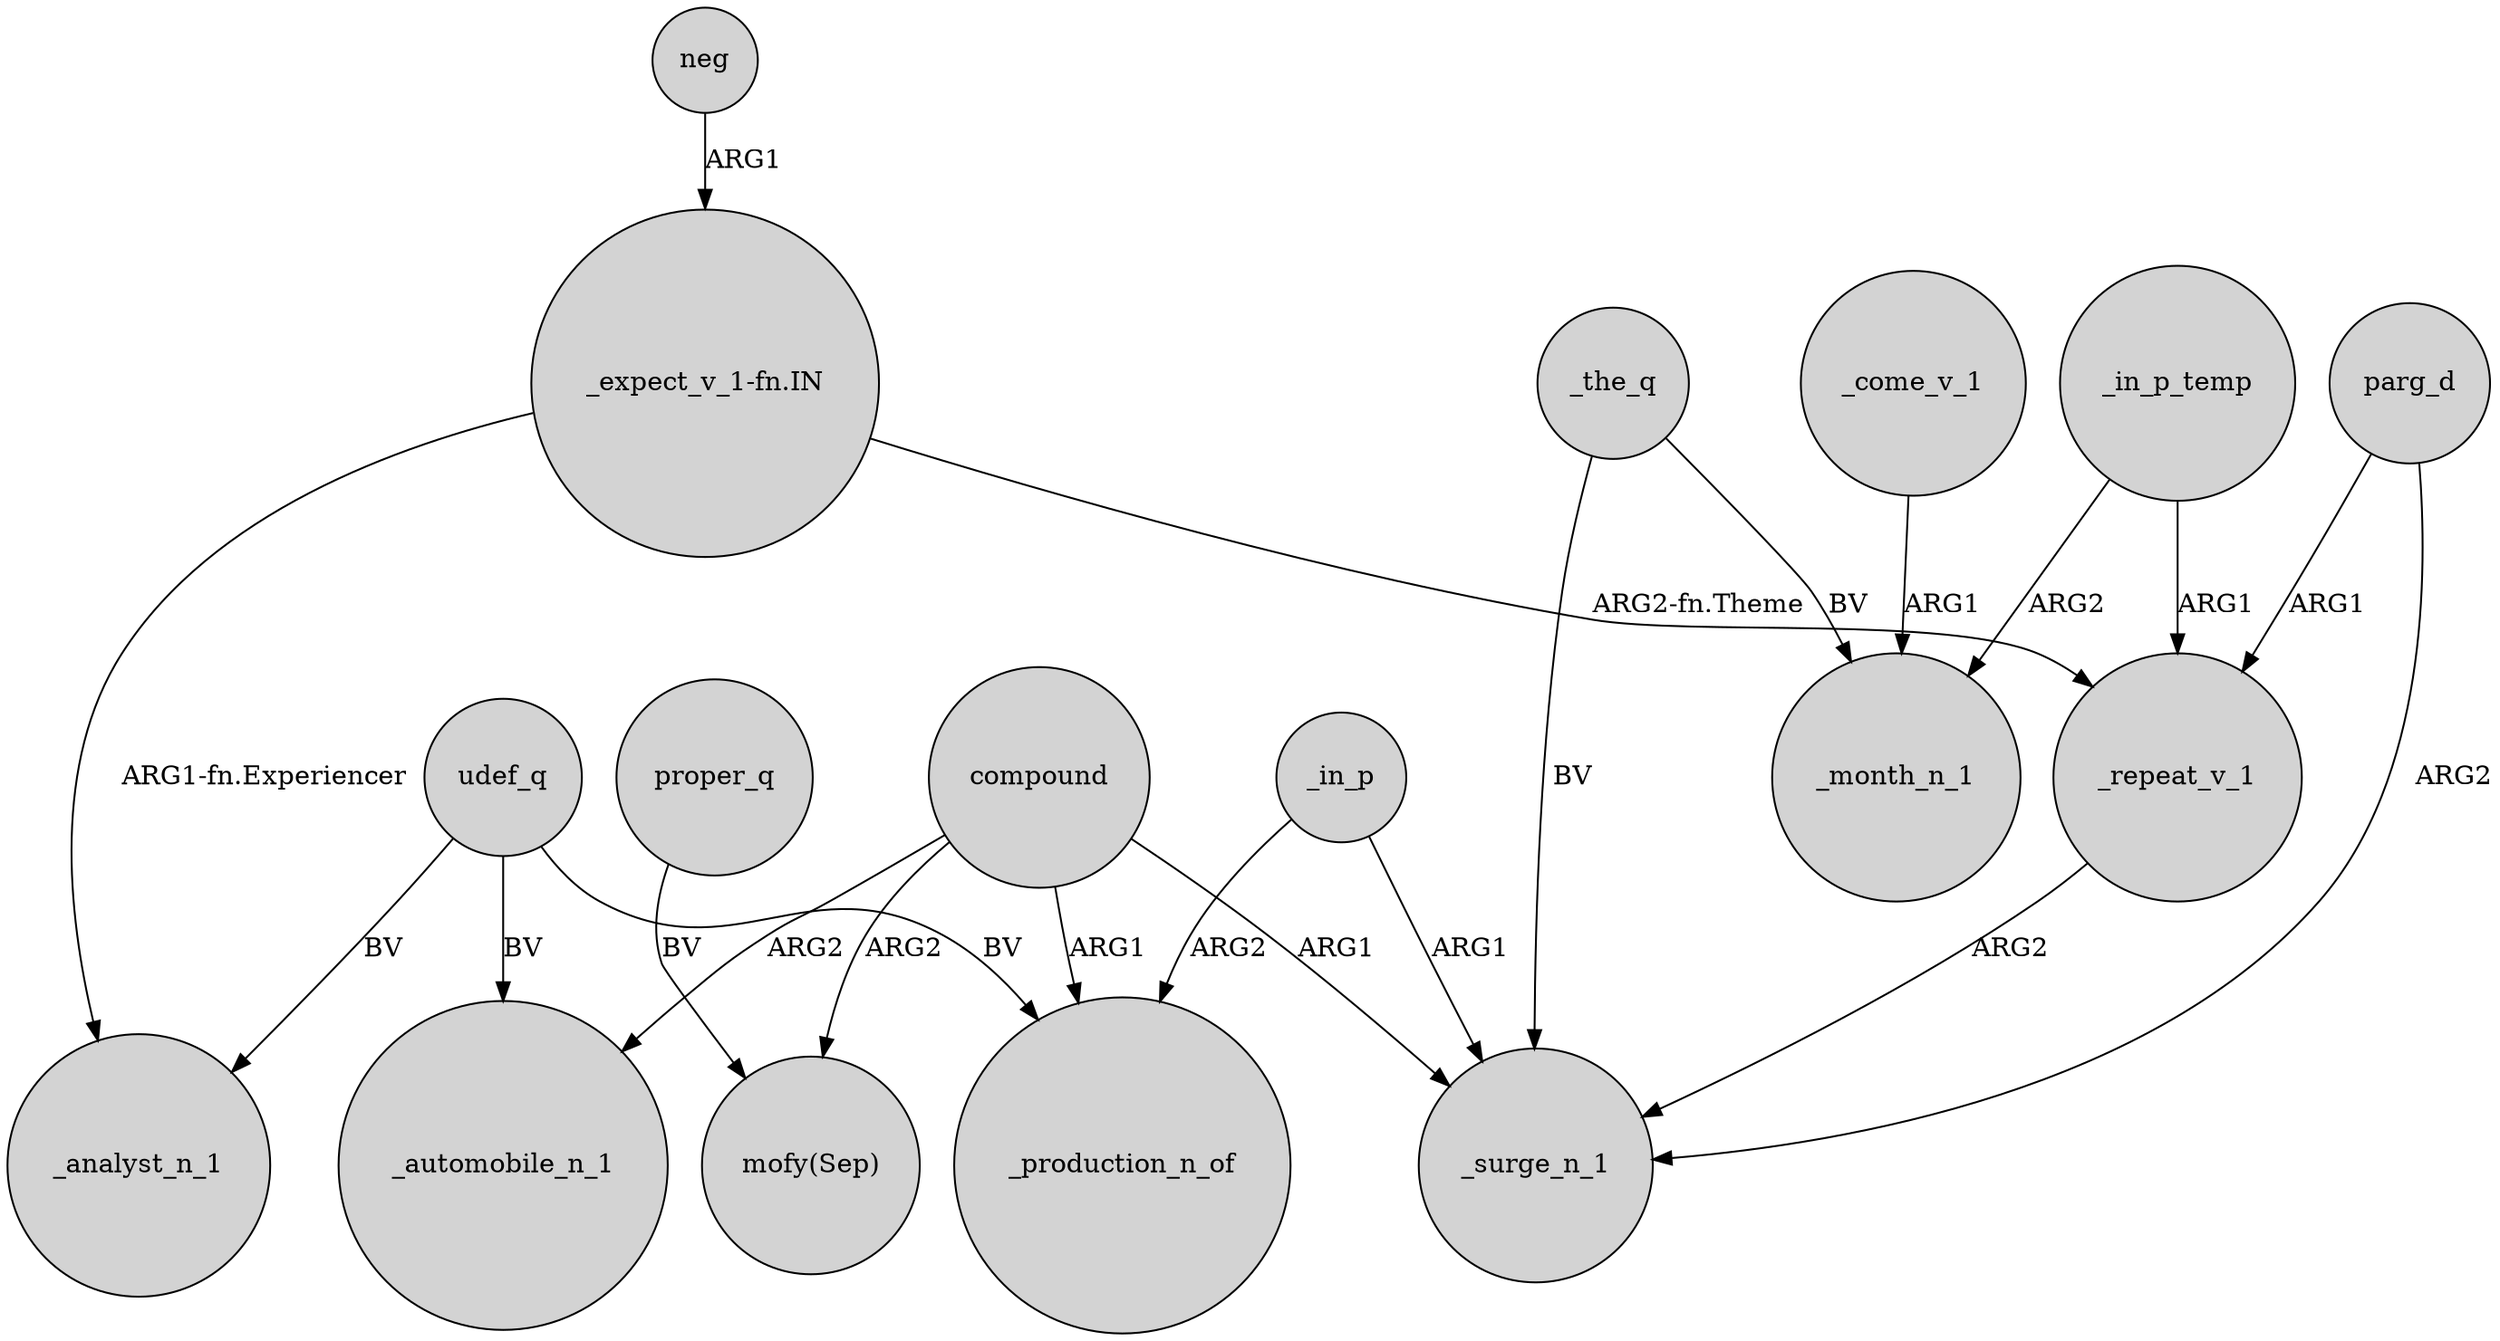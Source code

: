 digraph {
	node [shape=circle style=filled]
	udef_q -> _production_n_of [label=BV]
	compound -> _production_n_of [label=ARG1]
	parg_d -> _repeat_v_1 [label=ARG1]
	udef_q -> _automobile_n_1 [label=BV]
	_in_p_temp -> _month_n_1 [label=ARG2]
	proper_q -> "mofy(Sep)" [label=BV]
	_in_p -> _surge_n_1 [label=ARG1]
	parg_d -> _surge_n_1 [label=ARG2]
	_the_q -> _month_n_1 [label=BV]
	_in_p_temp -> _repeat_v_1 [label=ARG1]
	compound -> _automobile_n_1 [label=ARG2]
	_the_q -> _surge_n_1 [label=BV]
	"_expect_v_1-fn.IN" -> _repeat_v_1 [label="ARG2-fn.Theme"]
	_in_p -> _production_n_of [label=ARG2]
	"_expect_v_1-fn.IN" -> _analyst_n_1 [label="ARG1-fn.Experiencer"]
	compound -> _surge_n_1 [label=ARG1]
	compound -> "mofy(Sep)" [label=ARG2]
	neg -> "_expect_v_1-fn.IN" [label=ARG1]
	_repeat_v_1 -> _surge_n_1 [label=ARG2]
	udef_q -> _analyst_n_1 [label=BV]
	_come_v_1 -> _month_n_1 [label=ARG1]
}
